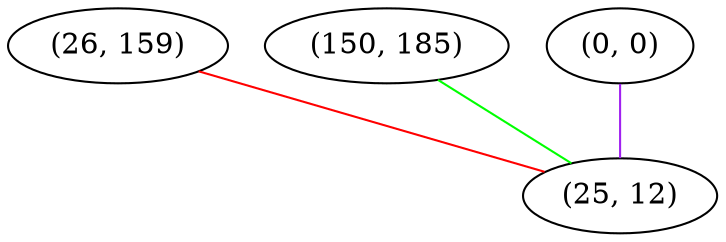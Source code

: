 graph "" {
"(26, 159)";
"(150, 185)";
"(0, 0)";
"(25, 12)";
"(26, 159)" -- "(25, 12)"  [color=red, key=0, weight=1];
"(150, 185)" -- "(25, 12)"  [color=green, key=0, weight=2];
"(0, 0)" -- "(25, 12)"  [color=purple, key=0, weight=4];
}

